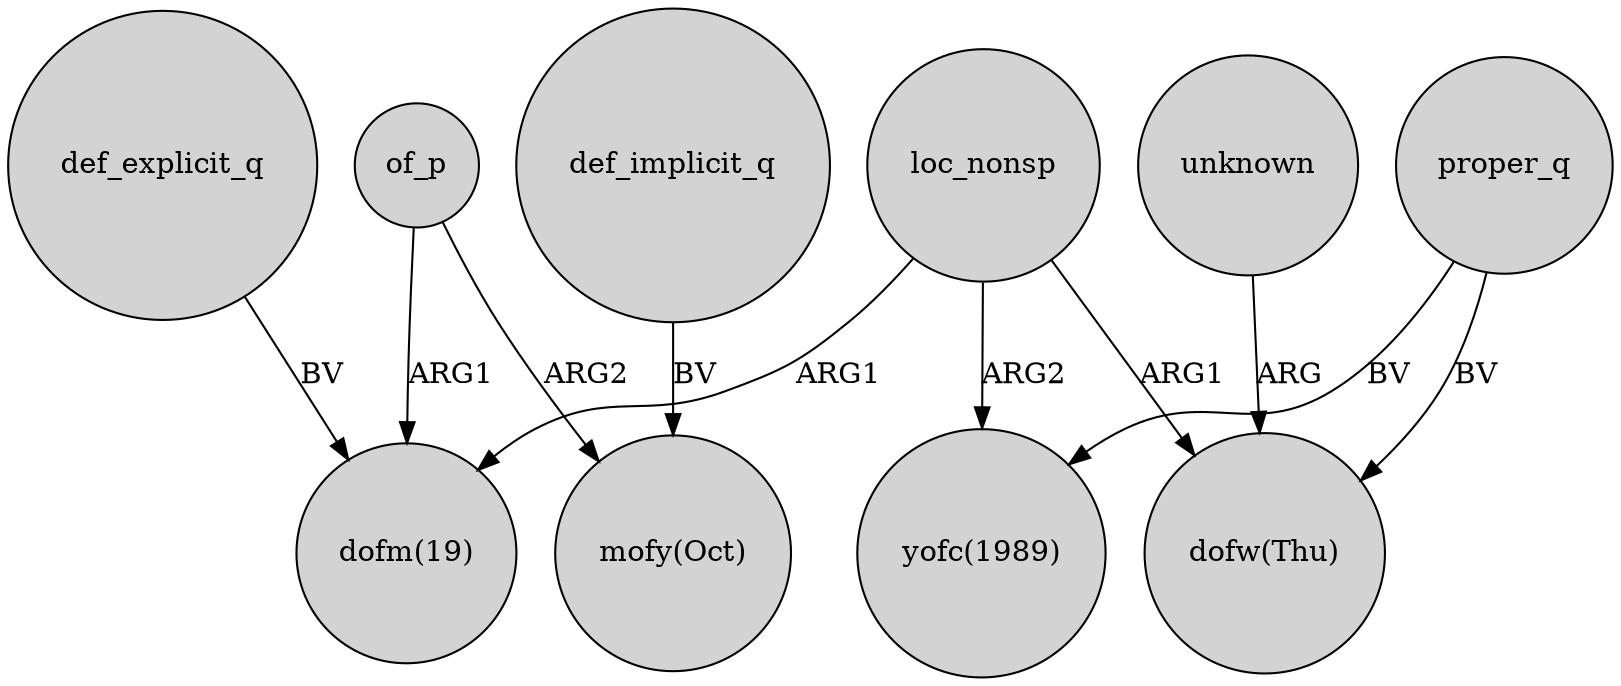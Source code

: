 digraph {
	node [shape=circle style=filled]
	of_p -> "dofm(19)" [label=ARG1]
	of_p -> "mofy(Oct)" [label=ARG2]
	loc_nonsp -> "dofm(19)" [label=ARG1]
	def_explicit_q -> "dofm(19)" [label=BV]
	def_implicit_q -> "mofy(Oct)" [label=BV]
	loc_nonsp -> "dofw(Thu)" [label=ARG1]
	unknown -> "dofw(Thu)" [label=ARG]
	proper_q -> "dofw(Thu)" [label=BV]
	proper_q -> "yofc(1989)" [label=BV]
	loc_nonsp -> "yofc(1989)" [label=ARG2]
}
